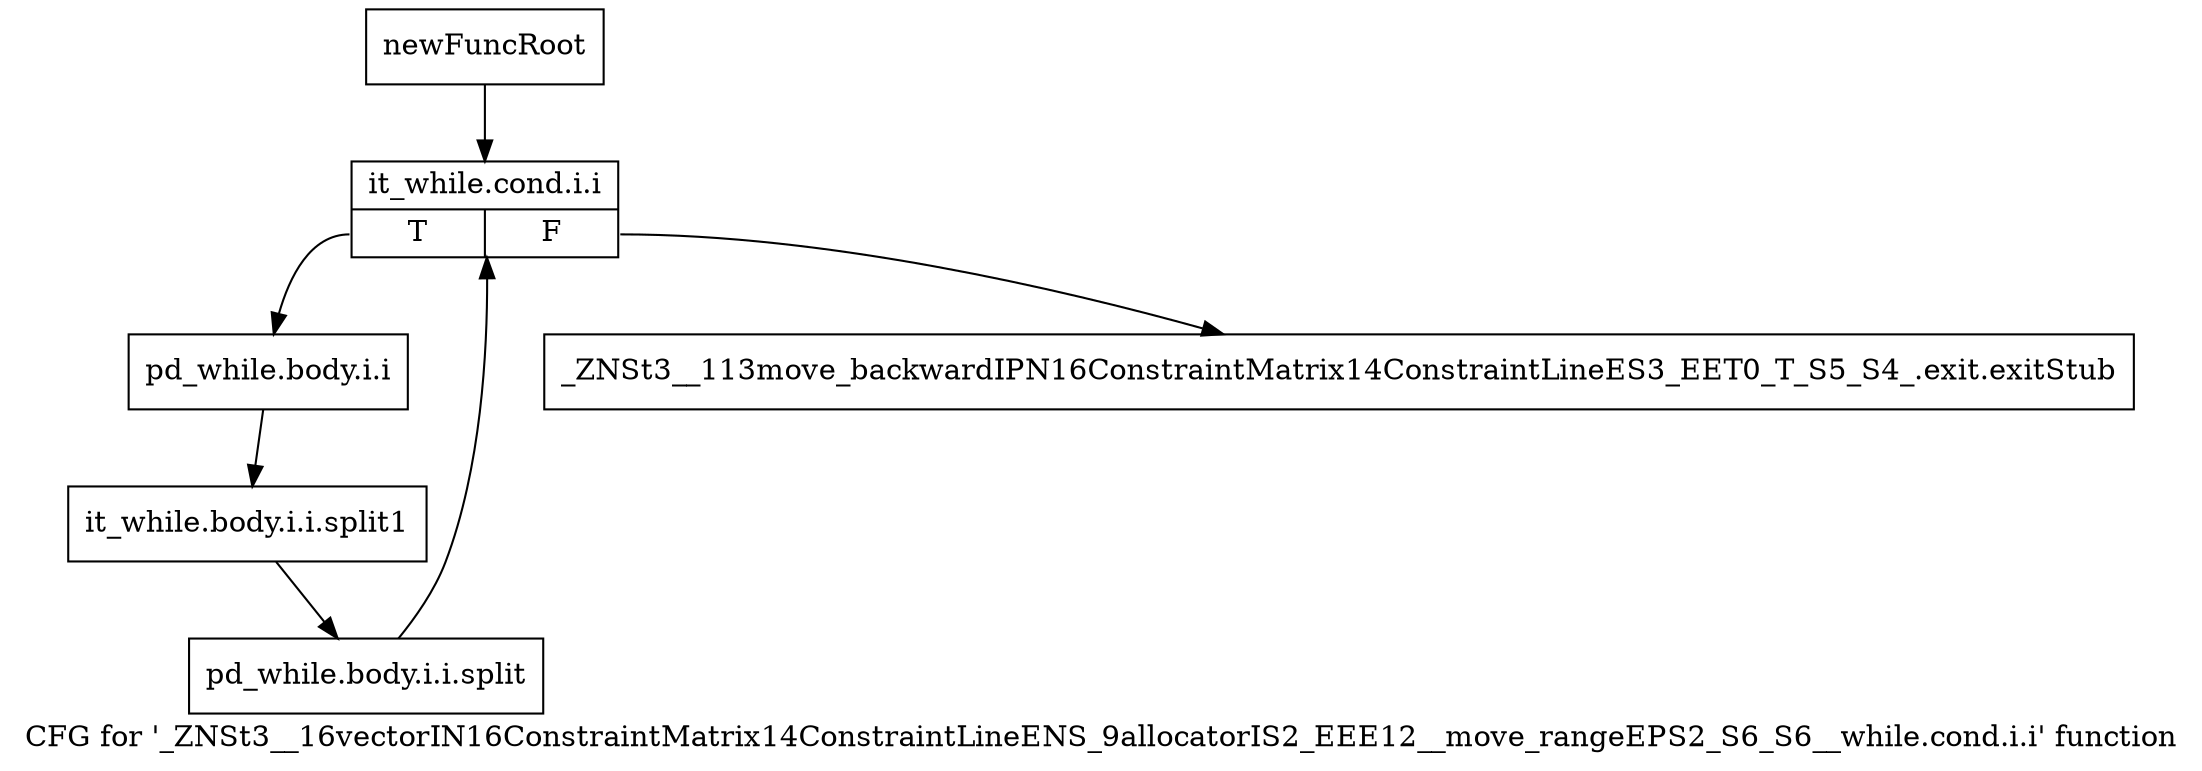 digraph "CFG for '_ZNSt3__16vectorIN16ConstraintMatrix14ConstraintLineENS_9allocatorIS2_EEE12__move_rangeEPS2_S6_S6__while.cond.i.i' function" {
	label="CFG for '_ZNSt3__16vectorIN16ConstraintMatrix14ConstraintLineENS_9allocatorIS2_EEE12__move_rangeEPS2_S6_S6__while.cond.i.i' function";

	Node0x8f21ed0 [shape=record,label="{newFuncRoot}"];
	Node0x8f21ed0 -> Node0x8f21f70;
	Node0x8f21f20 [shape=record,label="{_ZNSt3__113move_backwardIPN16ConstraintMatrix14ConstraintLineES3_EET0_T_S5_S4_.exit.exitStub}"];
	Node0x8f21f70 [shape=record,label="{it_while.cond.i.i|{<s0>T|<s1>F}}"];
	Node0x8f21f70:s0 -> Node0x8f21fc0;
	Node0x8f21f70:s1 -> Node0x8f21f20;
	Node0x8f21fc0 [shape=record,label="{pd_while.body.i.i}"];
	Node0x8f21fc0 -> Node0xc54dd70;
	Node0xc54dd70 [shape=record,label="{it_while.body.i.i.split1}"];
	Node0xc54dd70 -> Node0xc39dcd0;
	Node0xc39dcd0 [shape=record,label="{pd_while.body.i.i.split}"];
	Node0xc39dcd0 -> Node0x8f21f70;
}
